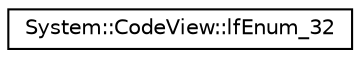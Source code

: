 digraph G
{
  edge [fontname="Helvetica",fontsize="10",labelfontname="Helvetica",labelfontsize="10"];
  node [fontname="Helvetica",fontsize="10",shape=record];
  rankdir="LR";
  Node1 [label="System::CodeView::lfEnum_32",height=0.2,width=0.4,color="black", fillcolor="white", style="filled",URL="$struct_system_1_1_code_view_1_1lf_enum__32.html"];
}

